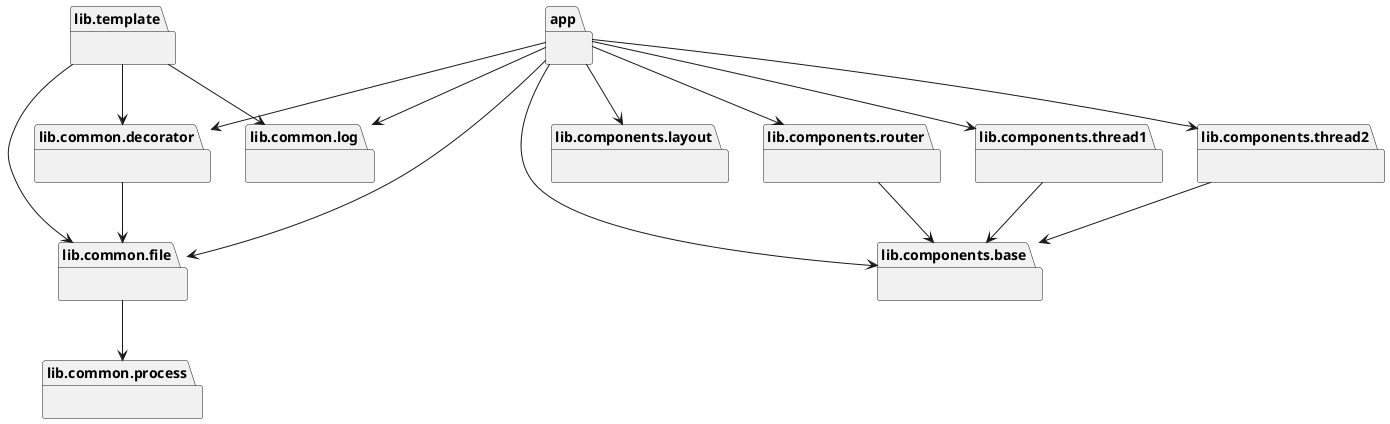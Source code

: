 @startuml packages
set namespaceSeparator none
package "app" as app {
}
package "lib.common.decorator" as lib.common.decorator {
}
package "lib.common.file" as lib.common.file {
}
package "lib.common.log" as lib.common.log {
}
package "lib.common.process" as lib.common.process {
}
package "lib.components.base" as lib.components.base {
}
package "lib.components.layout" as lib.components.layout {
}
package "lib.components.router" as lib.components.router {
}
package "lib.components.thread1" as lib.components.thread1 {
}
package "lib.components.thread2" as lib.components.thread2 {
}
package "lib.template" as lib.template {
}
app --> lib.common.decorator
app --> lib.common.file
app --> lib.common.log
app --> lib.components.base
app --> lib.components.layout
app --> lib.components.router
app --> lib.components.thread1
app --> lib.components.thread2
lib.common.decorator --> lib.common.file
lib.common.file --> lib.common.process
lib.components.router --> lib.components.base
lib.components.thread1 --> lib.components.base
lib.components.thread2 --> lib.components.base
lib.template --> lib.common.decorator
lib.template --> lib.common.file
lib.template --> lib.common.log
@enduml
